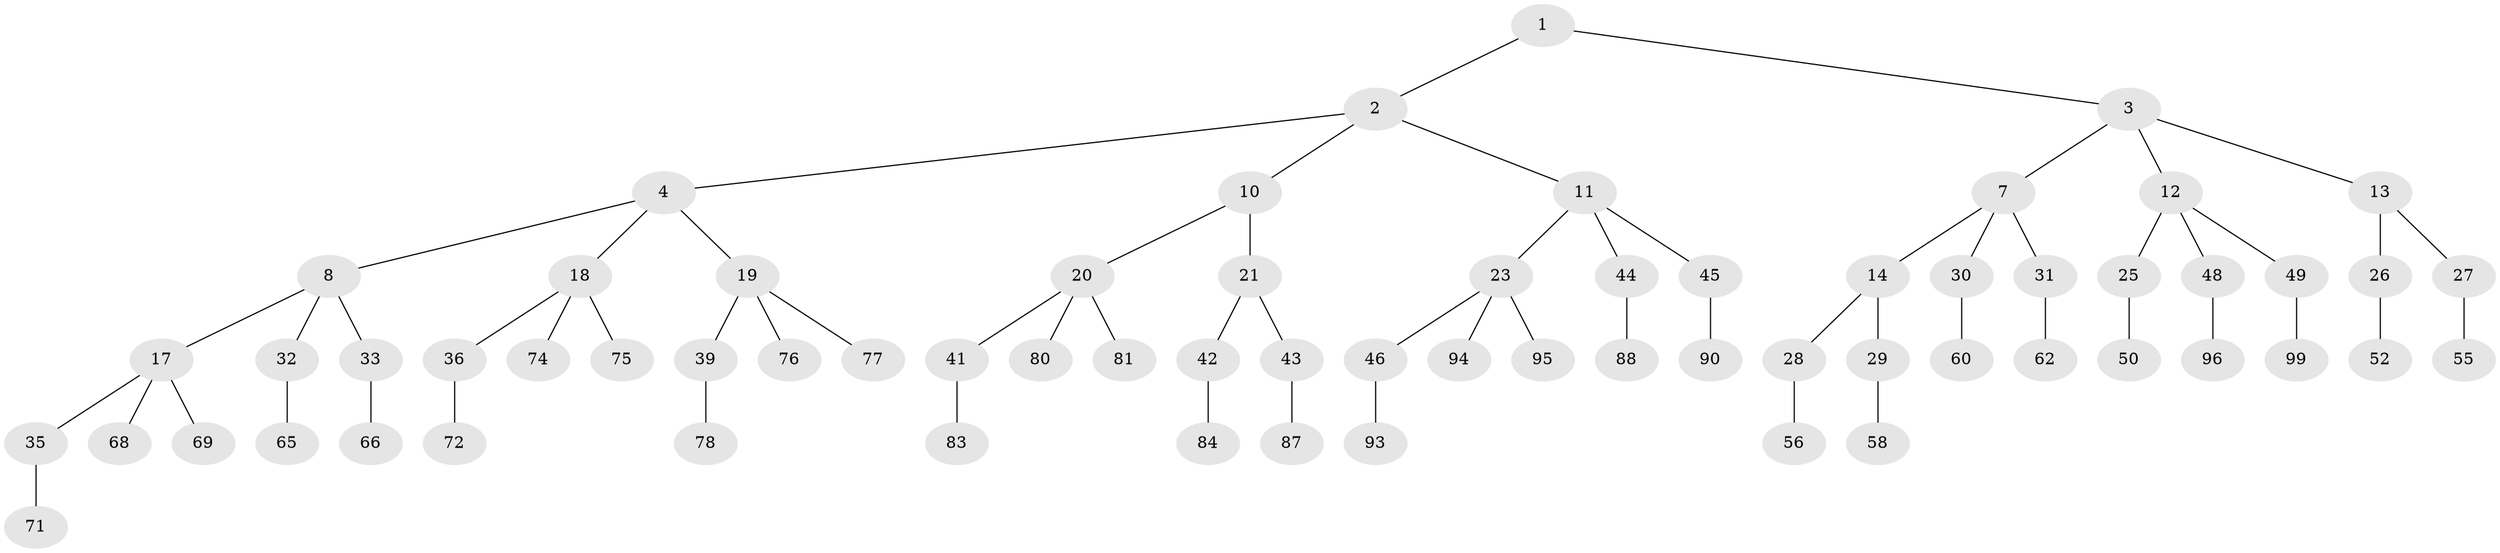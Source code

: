 // original degree distribution, {2: 0.02, 3: 0.48, 1: 0.5}
// Generated by graph-tools (version 1.1) at 2025/38/02/21/25 10:38:56]
// undirected, 67 vertices, 66 edges
graph export_dot {
graph [start="1"]
  node [color=gray90,style=filled];
  1;
  2 [latent=1,super="+5"];
  3 [latent=1,super="+6"];
  4 [latent=0.5,super="+9"];
  7 [latent=0.5,super="+15"];
  8 [latent=0.333333,super="+16"];
  10 [latent=0.333333];
  11 [latent=0.333333,super="+22"];
  12 [latent=0.333333,super="+24"];
  13 [latent=0.333333];
  14 [latent=0.333333];
  17 [latent=0.25,super="+34"];
  18 [latent=0.25,super="+37"];
  19 [latent=0.25,super="+38"];
  20 [latent=0.25,super="+40"];
  21 [latent=0.25];
  23 [latent=0.25,super="+47"];
  25 [latent=0.25,super="+51"];
  26 [latent=0.25,super="+53"];
  27 [latent=0.25,super="+54"];
  28 [latent=0.25,super="+57"];
  29 [latent=0.25,super="+59"];
  30 [latent=0.25,super="+61"];
  31 [latent=0.25,super="+63"];
  32 [latent=0.2,super="+64"];
  33 [latent=0.2,super="+67"];
  35 [latent=0.2,super="+70"];
  36 [latent=0.2,super="+73"];
  39 [latent=0.2,super="+79"];
  41 [latent=0.2,super="+82"];
  42 [latent=0.2,super="+85"];
  43 [latent=0.2,super="+86"];
  44 [latent=0.2,super="+89"];
  45 [latent=0.2,super="+91"];
  46 [latent=0.2,super="+92"];
  48 [latent=0.2,super="+97"];
  49 [latent=0.2,super="+98"];
  50 [latent=0.2,super="+100"];
  52 [latent=0.2];
  55 [latent=0.2];
  56 [latent=0.2];
  58 [latent=0.2];
  60 [latent=0.2];
  62 [latent=0.2];
  65 [latent=0.166667];
  66 [latent=0.166667];
  68 [latent=0.166667];
  69 [latent=0.166667];
  71 [latent=0.166667];
  72 [latent=0.166667];
  74 [latent=0.166667];
  75 [latent=0.166667];
  76 [latent=0.166667];
  77 [latent=0.166667];
  78 [latent=0.166667];
  80 [latent=0.166667];
  81 [latent=0.166667];
  83 [latent=0.166667];
  84 [latent=0.166667];
  87 [latent=0.166667];
  88 [latent=0.166667];
  90 [latent=0.166667];
  93 [latent=0.166667];
  94 [latent=0.166667];
  95 [latent=0.166667];
  96 [latent=0.166667];
  99 [latent=0.166667];
  1 -- 2;
  1 -- 3;
  2 -- 4;
  2 -- 11;
  2 -- 10;
  3 -- 7;
  3 -- 12;
  3 -- 13;
  4 -- 8;
  4 -- 18;
  4 -- 19;
  7 -- 14;
  7 -- 31;
  7 -- 30;
  8 -- 17;
  8 -- 33;
  8 -- 32;
  10 -- 20;
  10 -- 21;
  11 -- 23;
  11 -- 44;
  11 -- 45;
  12 -- 25;
  12 -- 48;
  12 -- 49;
  13 -- 26;
  13 -- 27;
  14 -- 28;
  14 -- 29;
  17 -- 35;
  17 -- 68;
  17 -- 69;
  18 -- 36;
  18 -- 75;
  18 -- 74;
  19 -- 39;
  19 -- 76;
  19 -- 77;
  20 -- 41;
  20 -- 80;
  20 -- 81;
  21 -- 42;
  21 -- 43;
  23 -- 46;
  23 -- 95;
  23 -- 94;
  25 -- 50;
  26 -- 52;
  27 -- 55;
  28 -- 56;
  29 -- 58;
  30 -- 60;
  31 -- 62;
  32 -- 65;
  33 -- 66;
  35 -- 71;
  36 -- 72;
  39 -- 78;
  41 -- 83;
  42 -- 84;
  43 -- 87;
  44 -- 88;
  45 -- 90;
  46 -- 93;
  48 -- 96;
  49 -- 99;
}
